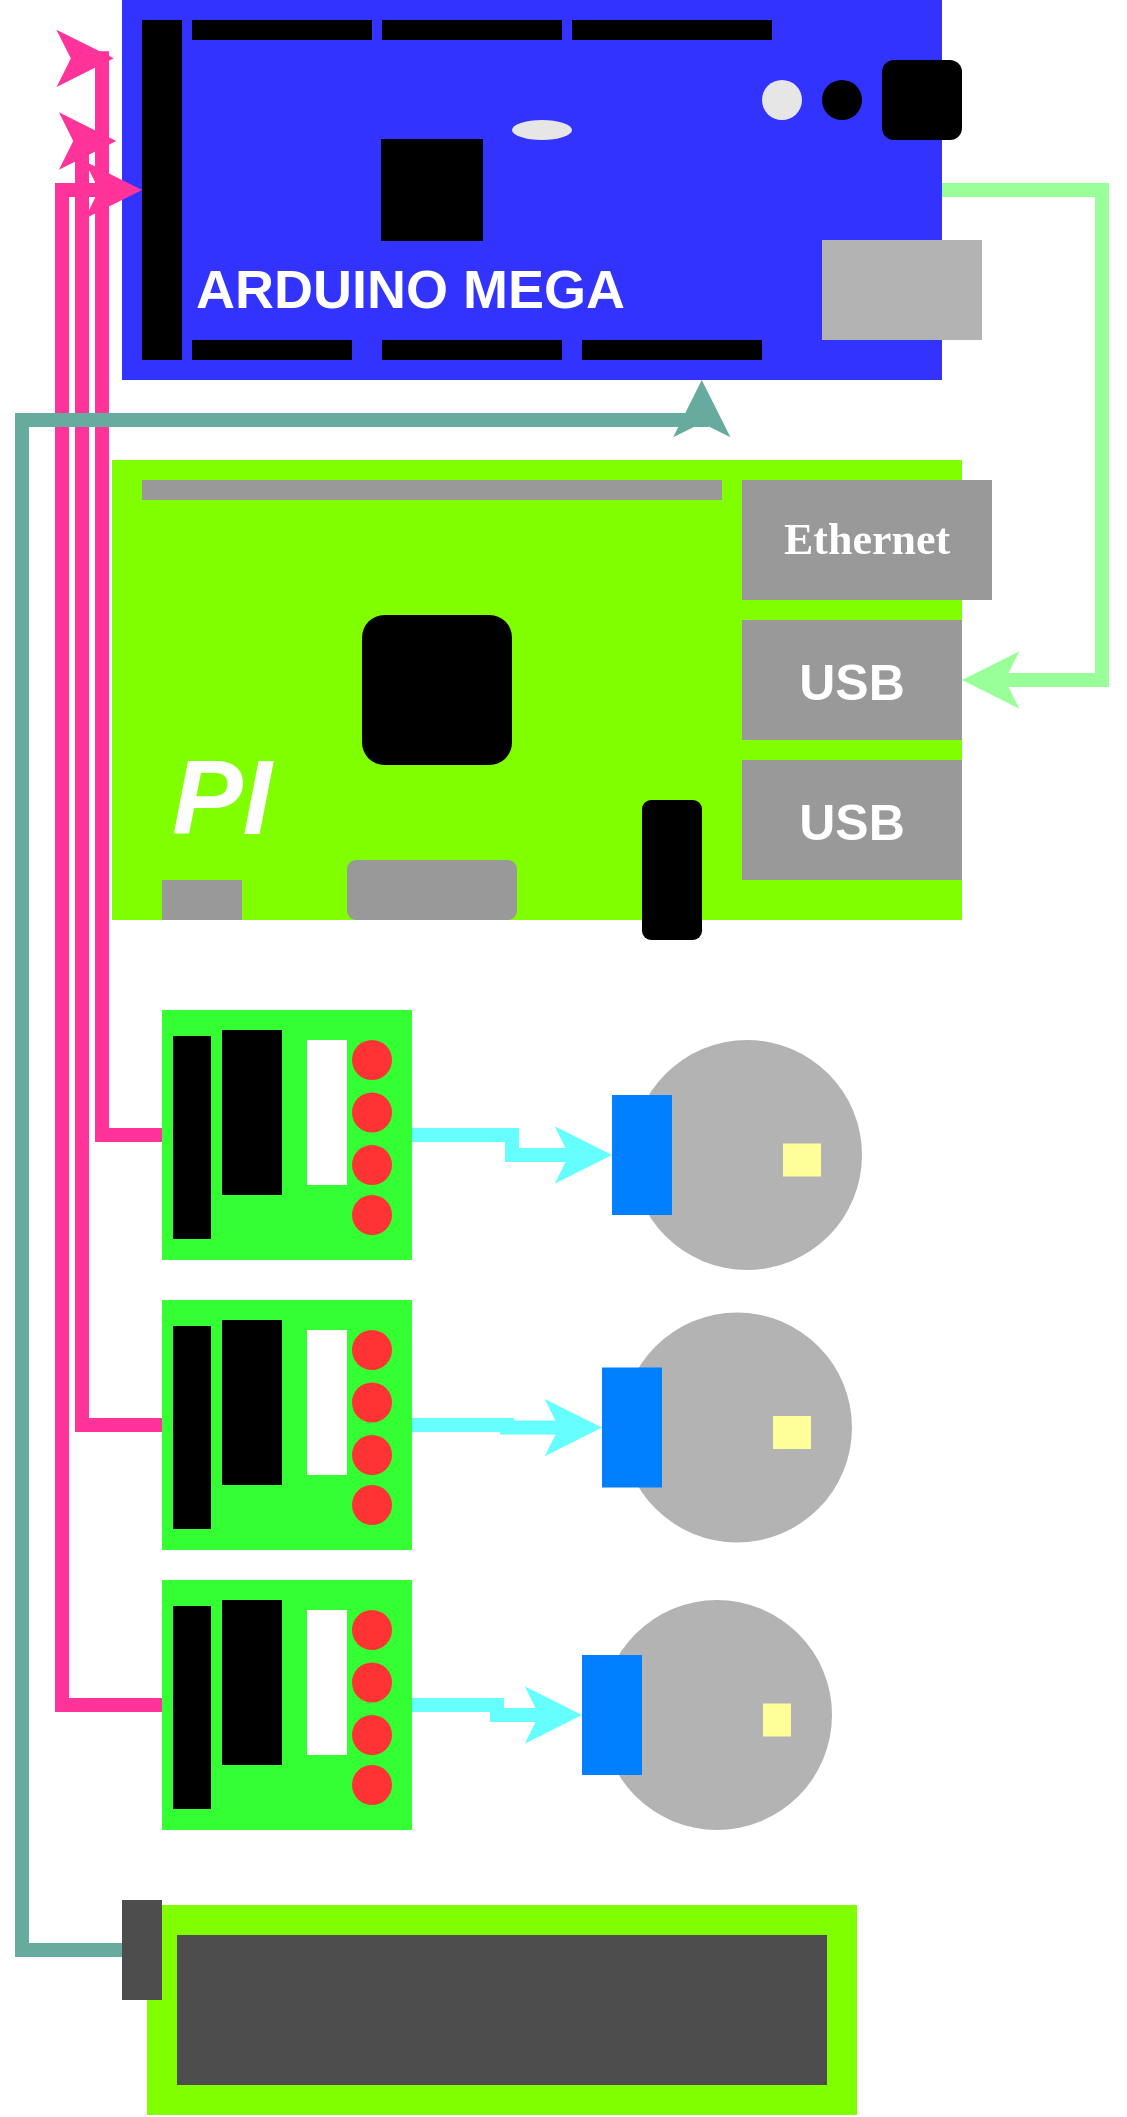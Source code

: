 <mxfile version="20.2.1" type="github">
  <diagram id="C5RBs43oDa-KdzZeNtuy" name="Page-1">
    <mxGraphModel dx="1929" dy="1171" grid="1" gridSize="10" guides="1" tooltips="1" connect="1" arrows="1" fold="1" page="1" pageScale="1" pageWidth="827" pageHeight="1169" math="0" shadow="0">
      <root>
        <mxCell id="WIyWlLk6GJQsqaUBKTNV-0" />
        <mxCell id="WIyWlLk6GJQsqaUBKTNV-1" parent="WIyWlLk6GJQsqaUBKTNV-0" />
        <mxCell id="-xT1aG8KRK20NXAXzAjb-79" style="edgeStyle=orthogonalEdgeStyle;rounded=0;orthogonalLoop=1;jettySize=auto;html=1;exitX=1;exitY=0.5;exitDx=0;exitDy=0;entryX=1;entryY=0.5;entryDx=0;entryDy=0;fontSize=53;fontColor=#FFFFFF;strokeColor=#99FF99;strokeWidth=7;" edge="1" parent="WIyWlLk6GJQsqaUBKTNV-1" source="-xT1aG8KRK20NXAXzAjb-0" target="-xT1aG8KRK20NXAXzAjb-23">
          <mxGeometry relative="1" as="geometry">
            <Array as="points">
              <mxPoint x="550" y="135" />
              <mxPoint x="550" y="380" />
            </Array>
          </mxGeometry>
        </mxCell>
        <mxCell id="-xT1aG8KRK20NXAXzAjb-0" value="" style="rounded=0;whiteSpace=wrap;html=1;fillColor=#3333FF;strokeColor=none;" vertex="1" parent="WIyWlLk6GJQsqaUBKTNV-1">
          <mxGeometry x="60" y="40" width="410" height="190" as="geometry" />
        </mxCell>
        <mxCell id="-xT1aG8KRK20NXAXzAjb-1" value="" style="whiteSpace=wrap;html=1;aspect=fixed;fillColor=#000000;shadow=0;glass=0;rounded=0;sketch=0;direction=south;" vertex="1" parent="WIyWlLk6GJQsqaUBKTNV-1">
          <mxGeometry x="190" y="110" width="50" height="50" as="geometry" />
        </mxCell>
        <mxCell id="-xT1aG8KRK20NXAXzAjb-2" value="" style="rounded=0;whiteSpace=wrap;html=1;strokeColor=none;fillColor=#B3B3B3;" vertex="1" parent="WIyWlLk6GJQsqaUBKTNV-1">
          <mxGeometry x="410" y="160" width="80" height="50" as="geometry" />
        </mxCell>
        <mxCell id="-xT1aG8KRK20NXAXzAjb-3" value="" style="rounded=1;whiteSpace=wrap;html=1;strokeColor=none;fillColor=#000000;" vertex="1" parent="WIyWlLk6GJQsqaUBKTNV-1">
          <mxGeometry x="440" y="70" width="40" height="40" as="geometry" />
        </mxCell>
        <mxCell id="-xT1aG8KRK20NXAXzAjb-4" value="" style="rounded=0;whiteSpace=wrap;html=1;strokeColor=none;fillColor=#000000;" vertex="1" parent="WIyWlLk6GJQsqaUBKTNV-1">
          <mxGeometry x="70" y="50" width="20" height="170" as="geometry" />
        </mxCell>
        <mxCell id="-xT1aG8KRK20NXAXzAjb-5" value="" style="rounded=0;whiteSpace=wrap;html=1;strokeColor=none;fillColor=#000000;" vertex="1" parent="WIyWlLk6GJQsqaUBKTNV-1">
          <mxGeometry x="95" y="50" width="90" height="10" as="geometry" />
        </mxCell>
        <mxCell id="-xT1aG8KRK20NXAXzAjb-6" value="" style="rounded=0;whiteSpace=wrap;html=1;fillColor=#000000;strokeColor=none;" vertex="1" parent="WIyWlLk6GJQsqaUBKTNV-1">
          <mxGeometry x="190" y="50" width="90" height="10" as="geometry" />
        </mxCell>
        <mxCell id="-xT1aG8KRK20NXAXzAjb-7" value="" style="rounded=0;whiteSpace=wrap;html=1;fillColor=#000000;strokeColor=none;" vertex="1" parent="WIyWlLk6GJQsqaUBKTNV-1">
          <mxGeometry x="285" y="50" width="100" height="10" as="geometry" />
        </mxCell>
        <mxCell id="-xT1aG8KRK20NXAXzAjb-9" value="" style="rounded=0;whiteSpace=wrap;html=1;fillColor=#000000;strokeColor=none;" vertex="1" parent="WIyWlLk6GJQsqaUBKTNV-1">
          <mxGeometry x="95" y="210" width="80" height="10" as="geometry" />
        </mxCell>
        <mxCell id="-xT1aG8KRK20NXAXzAjb-10" value="" style="rounded=0;whiteSpace=wrap;html=1;fillColor=#000000;strokeColor=none;" vertex="1" parent="WIyWlLk6GJQsqaUBKTNV-1">
          <mxGeometry x="190" y="210" width="90" height="10" as="geometry" />
        </mxCell>
        <mxCell id="-xT1aG8KRK20NXAXzAjb-11" value="" style="rounded=0;whiteSpace=wrap;html=1;strokeColor=none;fillColor=#000000;" vertex="1" parent="WIyWlLk6GJQsqaUBKTNV-1">
          <mxGeometry x="290" y="210" width="90" height="10" as="geometry" />
        </mxCell>
        <mxCell id="-xT1aG8KRK20NXAXzAjb-12" value="" style="ellipse;whiteSpace=wrap;html=1;strokeColor=none;fillColor=#E6E6E6;" vertex="1" parent="WIyWlLk6GJQsqaUBKTNV-1">
          <mxGeometry x="255" y="100" width="30" height="10" as="geometry" />
        </mxCell>
        <mxCell id="-xT1aG8KRK20NXAXzAjb-13" value="" style="ellipse;whiteSpace=wrap;html=1;aspect=fixed;fillColor=#E6E6E6;strokeColor=none;" vertex="1" parent="WIyWlLk6GJQsqaUBKTNV-1">
          <mxGeometry x="380" y="80" width="20" height="20" as="geometry" />
        </mxCell>
        <mxCell id="-xT1aG8KRK20NXAXzAjb-14" value="" style="ellipse;whiteSpace=wrap;html=1;aspect=fixed;strokeColor=none;fillColor=#000000;" vertex="1" parent="WIyWlLk6GJQsqaUBKTNV-1">
          <mxGeometry x="410" y="80" width="20" height="20" as="geometry" />
        </mxCell>
        <mxCell id="-xT1aG8KRK20NXAXzAjb-20" value="ARDUINO MEGA" style="text;html=1;strokeColor=none;fillColor=none;align=left;verticalAlign=middle;whiteSpace=wrap;rounded=0;shadow=0;glass=0;sketch=0;fontColor=#FFFFFF;fontSize=27;fontStyle=1" vertex="1" parent="WIyWlLk6GJQsqaUBKTNV-1">
          <mxGeometry x="95" y="170" width="220" height="30" as="geometry" />
        </mxCell>
        <mxCell id="-xT1aG8KRK20NXAXzAjb-21" value="" style="rounded=0;whiteSpace=wrap;html=1;shadow=0;glass=0;sketch=0;fontSize=27;fontColor=#FFFFFF;strokeColor=none;fillColor=#80FF00;" vertex="1" parent="WIyWlLk6GJQsqaUBKTNV-1">
          <mxGeometry x="55" y="270" width="425" height="230" as="geometry" />
        </mxCell>
        <mxCell id="-xT1aG8KRK20NXAXzAjb-22" value="&lt;span style=&quot;font-family: Verdana; font-size: 22px;&quot;&gt;Ethernet&lt;/span&gt;" style="rounded=0;whiteSpace=wrap;html=1;shadow=0;glass=0;sketch=0;fontSize=22;fontColor=#FFFFFF;strokeColor=none;fillColor=#999999;fontStyle=1" vertex="1" parent="WIyWlLk6GJQsqaUBKTNV-1">
          <mxGeometry x="370" y="280" width="125" height="60" as="geometry" />
        </mxCell>
        <mxCell id="-xT1aG8KRK20NXAXzAjb-23" value="USB" style="rounded=0;whiteSpace=wrap;html=1;shadow=0;glass=0;sketch=0;fontSize=25;fontColor=#FFFFFF;strokeColor=none;fillColor=#999999;fontStyle=1" vertex="1" parent="WIyWlLk6GJQsqaUBKTNV-1">
          <mxGeometry x="370" y="350" width="110" height="60" as="geometry" />
        </mxCell>
        <mxCell id="-xT1aG8KRK20NXAXzAjb-24" value="USB" style="rounded=0;whiteSpace=wrap;html=1;shadow=0;glass=0;sketch=0;fontSize=25;fontColor=#FFFFFF;strokeColor=none;fillColor=#999999;fontStyle=1" vertex="1" parent="WIyWlLk6GJQsqaUBKTNV-1">
          <mxGeometry x="370" y="420" width="110" height="60" as="geometry" />
        </mxCell>
        <mxCell id="-xT1aG8KRK20NXAXzAjb-25" value="" style="whiteSpace=wrap;html=1;aspect=fixed;rounded=1;shadow=0;glass=0;sketch=0;fontSize=22;fontColor=#FFFFFF;strokeColor=none;fillColor=#000000;" vertex="1" parent="WIyWlLk6GJQsqaUBKTNV-1">
          <mxGeometry x="180" y="347.5" width="75" height="75" as="geometry" />
        </mxCell>
        <mxCell id="-xT1aG8KRK20NXAXzAjb-26" value="" style="rounded=0;whiteSpace=wrap;html=1;shadow=0;glass=0;sketch=0;fontSize=22;fontColor=#FFFFFF;strokeColor=none;fillColor=#999999;" vertex="1" parent="WIyWlLk6GJQsqaUBKTNV-1">
          <mxGeometry x="70" y="280" width="290" height="10" as="geometry" />
        </mxCell>
        <mxCell id="-xT1aG8KRK20NXAXzAjb-27" value="" style="rounded=0;whiteSpace=wrap;html=1;shadow=0;glass=0;sketch=0;fontSize=22;fontColor=#FFFFFF;strokeColor=none;fillColor=#999999;" vertex="1" parent="WIyWlLk6GJQsqaUBKTNV-1">
          <mxGeometry x="80" y="480" width="40" height="20" as="geometry" />
        </mxCell>
        <mxCell id="-xT1aG8KRK20NXAXzAjb-28" value="" style="rounded=1;whiteSpace=wrap;html=1;shadow=0;glass=0;sketch=0;fontSize=22;fontColor=#FFFFFF;strokeColor=none;fillColor=#999999;" vertex="1" parent="WIyWlLk6GJQsqaUBKTNV-1">
          <mxGeometry x="172.5" y="470" width="85" height="30" as="geometry" />
        </mxCell>
        <mxCell id="-xT1aG8KRK20NXAXzAjb-31" value="" style="rounded=1;whiteSpace=wrap;html=1;shadow=0;glass=0;sketch=0;fontSize=22;fontColor=#FFFFFF;strokeColor=none;fillColor=#000000;" vertex="1" parent="WIyWlLk6GJQsqaUBKTNV-1">
          <mxGeometry x="320" y="440" width="30" height="70" as="geometry" />
        </mxCell>
        <mxCell id="-xT1aG8KRK20NXAXzAjb-32" value="PI" style="text;html=1;strokeColor=none;fillColor=none;align=center;verticalAlign=middle;whiteSpace=wrap;rounded=0;shadow=0;glass=0;sketch=0;fontSize=53;fontColor=#FFFFFF;strokeWidth=9;fontStyle=3" vertex="1" parent="WIyWlLk6GJQsqaUBKTNV-1">
          <mxGeometry x="80" y="422.5" width="60" height="30" as="geometry" />
        </mxCell>
        <mxCell id="-xT1aG8KRK20NXAXzAjb-75" style="edgeStyle=orthogonalEdgeStyle;rounded=0;orthogonalLoop=1;jettySize=auto;html=1;exitX=1;exitY=0.5;exitDx=0;exitDy=0;entryX=0;entryY=0.5;entryDx=0;entryDy=0;fontSize=53;fontColor=#FFFFFF;strokeWidth=7;strokeColor=#66FFFF;" edge="1" parent="WIyWlLk6GJQsqaUBKTNV-1" source="-xT1aG8KRK20NXAXzAjb-33" target="-xT1aG8KRK20NXAXzAjb-64">
          <mxGeometry relative="1" as="geometry" />
        </mxCell>
        <mxCell id="-xT1aG8KRK20NXAXzAjb-80" style="edgeStyle=orthogonalEdgeStyle;orthogonalLoop=1;jettySize=auto;html=1;exitX=0;exitY=0.5;exitDx=0;exitDy=0;entryX=-0.01;entryY=0.153;entryDx=0;entryDy=0;entryPerimeter=0;fontSize=53;fontColor=#FFFFFF;strokeColor=#FF3399;strokeWidth=7;rounded=0;" edge="1" parent="WIyWlLk6GJQsqaUBKTNV-1" source="-xT1aG8KRK20NXAXzAjb-33" target="-xT1aG8KRK20NXAXzAjb-0">
          <mxGeometry relative="1" as="geometry">
            <Array as="points">
              <mxPoint x="50" y="607" />
              <mxPoint x="50" y="69" />
            </Array>
          </mxGeometry>
        </mxCell>
        <mxCell id="-xT1aG8KRK20NXAXzAjb-33" value="" style="whiteSpace=wrap;html=1;aspect=fixed;rounded=0;shadow=0;glass=0;sketch=0;fontSize=53;fontColor=#FFFFFF;strokeColor=none;strokeWidth=9;fillColor=#33FF33;" vertex="1" parent="WIyWlLk6GJQsqaUBKTNV-1">
          <mxGeometry x="80" y="545" width="125" height="125" as="geometry" />
        </mxCell>
        <mxCell id="-xT1aG8KRK20NXAXzAjb-34" value="" style="rounded=0;whiteSpace=wrap;html=1;shadow=0;glass=0;sketch=0;fontSize=53;fontColor=#FFFFFF;strokeColor=none;strokeWidth=9;fillColor=#000000;" vertex="1" parent="WIyWlLk6GJQsqaUBKTNV-1">
          <mxGeometry x="110" y="555" width="30" height="82.5" as="geometry" />
        </mxCell>
        <mxCell id="-xT1aG8KRK20NXAXzAjb-35" value="" style="rounded=0;whiteSpace=wrap;html=1;shadow=0;glass=0;sketch=0;fontSize=53;fontColor=#FFFFFF;strokeColor=#000000;strokeWidth=9;fillColor=#000000;" vertex="1" parent="WIyWlLk6GJQsqaUBKTNV-1">
          <mxGeometry x="90" y="562.5" width="10" height="92.5" as="geometry" />
        </mxCell>
        <mxCell id="-xT1aG8KRK20NXAXzAjb-38" value="" style="rounded=0;whiteSpace=wrap;html=1;shadow=0;glass=0;sketch=0;fontSize=53;fontColor=#FFFFFF;strokeColor=none;strokeWidth=9;fillColor=#FFFFFF;" vertex="1" parent="WIyWlLk6GJQsqaUBKTNV-1">
          <mxGeometry x="152.5" y="560" width="20" height="72.5" as="geometry" />
        </mxCell>
        <mxCell id="-xT1aG8KRK20NXAXzAjb-40" value="" style="ellipse;whiteSpace=wrap;html=1;aspect=fixed;rounded=0;shadow=0;glass=0;sketch=0;fontSize=53;fontColor=#FFFFFF;strokeColor=none;strokeWidth=9;fillColor=#FF3333;" vertex="1" parent="WIyWlLk6GJQsqaUBKTNV-1">
          <mxGeometry x="175" y="560" width="20" height="20" as="geometry" />
        </mxCell>
        <mxCell id="-xT1aG8KRK20NXAXzAjb-41" value="" style="ellipse;whiteSpace=wrap;html=1;aspect=fixed;rounded=0;shadow=0;glass=0;sketch=0;fontSize=53;fontColor=#FFFFFF;strokeColor=none;strokeWidth=9;fillColor=#FF3333;" vertex="1" parent="WIyWlLk6GJQsqaUBKTNV-1">
          <mxGeometry x="175" y="586.25" width="20" height="20" as="geometry" />
        </mxCell>
        <mxCell id="-xT1aG8KRK20NXAXzAjb-42" value="" style="ellipse;whiteSpace=wrap;html=1;aspect=fixed;rounded=0;shadow=0;glass=0;sketch=0;fontSize=53;fontColor=#FFFFFF;strokeColor=none;strokeWidth=9;fillColor=#FF3333;" vertex="1" parent="WIyWlLk6GJQsqaUBKTNV-1">
          <mxGeometry x="175" y="612.5" width="20" height="20" as="geometry" />
        </mxCell>
        <mxCell id="-xT1aG8KRK20NXAXzAjb-44" value="" style="ellipse;whiteSpace=wrap;html=1;aspect=fixed;rounded=0;shadow=0;glass=0;sketch=0;fontSize=53;fontColor=#FFFFFF;strokeColor=none;strokeWidth=9;fillColor=#FF3333;" vertex="1" parent="WIyWlLk6GJQsqaUBKTNV-1">
          <mxGeometry x="175" y="637.5" width="20" height="20" as="geometry" />
        </mxCell>
        <mxCell id="-xT1aG8KRK20NXAXzAjb-77" style="edgeStyle=orthogonalEdgeStyle;rounded=0;orthogonalLoop=1;jettySize=auto;html=1;exitX=1;exitY=0.5;exitDx=0;exitDy=0;fontSize=53;fontColor=#FFFFFF;strokeColor=#66FFFF;strokeWidth=7;" edge="1" parent="WIyWlLk6GJQsqaUBKTNV-1" source="-xT1aG8KRK20NXAXzAjb-47" target="-xT1aG8KRK20NXAXzAjb-68">
          <mxGeometry relative="1" as="geometry" />
        </mxCell>
        <mxCell id="-xT1aG8KRK20NXAXzAjb-81" style="edgeStyle=orthogonalEdgeStyle;rounded=0;orthogonalLoop=1;jettySize=auto;html=1;exitX=0;exitY=0.5;exitDx=0;exitDy=0;entryX=-0.007;entryY=0.371;entryDx=0;entryDy=0;entryPerimeter=0;fontSize=53;fontColor=#FFFFFF;strokeColor=#FF3399;strokeWidth=7;elbow=vertical;" edge="1" parent="WIyWlLk6GJQsqaUBKTNV-1" source="-xT1aG8KRK20NXAXzAjb-47" target="-xT1aG8KRK20NXAXzAjb-0">
          <mxGeometry relative="1" as="geometry">
            <Array as="points">
              <mxPoint x="40" y="753" />
              <mxPoint x="40" y="111" />
            </Array>
          </mxGeometry>
        </mxCell>
        <mxCell id="-xT1aG8KRK20NXAXzAjb-47" value="" style="whiteSpace=wrap;html=1;aspect=fixed;rounded=0;shadow=0;glass=0;sketch=0;fontSize=53;fontColor=#FFFFFF;strokeColor=none;strokeWidth=9;fillColor=#33FF33;" vertex="1" parent="WIyWlLk6GJQsqaUBKTNV-1">
          <mxGeometry x="80" y="690" width="125" height="125" as="geometry" />
        </mxCell>
        <mxCell id="-xT1aG8KRK20NXAXzAjb-48" value="" style="rounded=0;whiteSpace=wrap;html=1;shadow=0;glass=0;sketch=0;fontSize=53;fontColor=#FFFFFF;strokeColor=none;strokeWidth=9;fillColor=#000000;" vertex="1" parent="WIyWlLk6GJQsqaUBKTNV-1">
          <mxGeometry x="110" y="700" width="30" height="82.5" as="geometry" />
        </mxCell>
        <mxCell id="-xT1aG8KRK20NXAXzAjb-49" value="" style="rounded=0;whiteSpace=wrap;html=1;shadow=0;glass=0;sketch=0;fontSize=53;fontColor=#FFFFFF;strokeColor=#000000;strokeWidth=9;fillColor=#000000;" vertex="1" parent="WIyWlLk6GJQsqaUBKTNV-1">
          <mxGeometry x="90" y="707.5" width="10" height="92.5" as="geometry" />
        </mxCell>
        <mxCell id="-xT1aG8KRK20NXAXzAjb-50" value="" style="rounded=0;whiteSpace=wrap;html=1;shadow=0;glass=0;sketch=0;fontSize=53;fontColor=#FFFFFF;strokeColor=none;strokeWidth=9;fillColor=#FFFFFF;" vertex="1" parent="WIyWlLk6GJQsqaUBKTNV-1">
          <mxGeometry x="152.5" y="705" width="20" height="72.5" as="geometry" />
        </mxCell>
        <mxCell id="-xT1aG8KRK20NXAXzAjb-51" value="" style="ellipse;whiteSpace=wrap;html=1;aspect=fixed;rounded=0;shadow=0;glass=0;sketch=0;fontSize=53;fontColor=#FFFFFF;strokeColor=none;strokeWidth=9;fillColor=#FF3333;" vertex="1" parent="WIyWlLk6GJQsqaUBKTNV-1">
          <mxGeometry x="175" y="705" width="20" height="20" as="geometry" />
        </mxCell>
        <mxCell id="-xT1aG8KRK20NXAXzAjb-52" value="" style="ellipse;whiteSpace=wrap;html=1;aspect=fixed;rounded=0;shadow=0;glass=0;sketch=0;fontSize=53;fontColor=#FFFFFF;strokeColor=none;strokeWidth=9;fillColor=#FF3333;" vertex="1" parent="WIyWlLk6GJQsqaUBKTNV-1">
          <mxGeometry x="175" y="731.25" width="20" height="20" as="geometry" />
        </mxCell>
        <mxCell id="-xT1aG8KRK20NXAXzAjb-53" value="" style="ellipse;whiteSpace=wrap;html=1;aspect=fixed;rounded=0;shadow=0;glass=0;sketch=0;fontSize=53;fontColor=#FFFFFF;strokeColor=none;strokeWidth=9;fillColor=#FF3333;" vertex="1" parent="WIyWlLk6GJQsqaUBKTNV-1">
          <mxGeometry x="175" y="757.5" width="20" height="20" as="geometry" />
        </mxCell>
        <mxCell id="-xT1aG8KRK20NXAXzAjb-54" value="" style="ellipse;whiteSpace=wrap;html=1;aspect=fixed;rounded=0;shadow=0;glass=0;sketch=0;fontSize=53;fontColor=#FFFFFF;strokeColor=none;strokeWidth=9;fillColor=#FF3333;" vertex="1" parent="WIyWlLk6GJQsqaUBKTNV-1">
          <mxGeometry x="175" y="782.5" width="20" height="20" as="geometry" />
        </mxCell>
        <mxCell id="-xT1aG8KRK20NXAXzAjb-78" style="edgeStyle=orthogonalEdgeStyle;rounded=0;orthogonalLoop=1;jettySize=auto;html=1;exitX=1;exitY=0.5;exitDx=0;exitDy=0;fontSize=53;fontColor=#FFFFFF;strokeColor=#66FFFF;strokeWidth=7;" edge="1" parent="WIyWlLk6GJQsqaUBKTNV-1" source="-xT1aG8KRK20NXAXzAjb-55" target="-xT1aG8KRK20NXAXzAjb-71">
          <mxGeometry relative="1" as="geometry" />
        </mxCell>
        <mxCell id="-xT1aG8KRK20NXAXzAjb-82" style="edgeStyle=orthogonalEdgeStyle;rounded=0;orthogonalLoop=1;jettySize=auto;html=1;exitX=0;exitY=0.5;exitDx=0;exitDy=0;entryX=0;entryY=0.5;entryDx=0;entryDy=0;fontSize=53;fontColor=#FFFFFF;strokeColor=#FF3399;strokeWidth=7;elbow=vertical;" edge="1" parent="WIyWlLk6GJQsqaUBKTNV-1" source="-xT1aG8KRK20NXAXzAjb-55" target="-xT1aG8KRK20NXAXzAjb-4">
          <mxGeometry relative="1" as="geometry">
            <Array as="points">
              <mxPoint x="30" y="893" />
              <mxPoint x="30" y="135" />
            </Array>
          </mxGeometry>
        </mxCell>
        <mxCell id="-xT1aG8KRK20NXAXzAjb-55" value="" style="whiteSpace=wrap;html=1;aspect=fixed;rounded=0;shadow=0;glass=0;sketch=0;fontSize=53;fontColor=#FFFFFF;strokeColor=none;strokeWidth=9;fillColor=#33FF33;" vertex="1" parent="WIyWlLk6GJQsqaUBKTNV-1">
          <mxGeometry x="80" y="830" width="125" height="125" as="geometry" />
        </mxCell>
        <mxCell id="-xT1aG8KRK20NXAXzAjb-56" value="" style="rounded=0;whiteSpace=wrap;html=1;shadow=0;glass=0;sketch=0;fontSize=53;fontColor=#FFFFFF;strokeColor=none;strokeWidth=9;fillColor=#000000;" vertex="1" parent="WIyWlLk6GJQsqaUBKTNV-1">
          <mxGeometry x="110" y="840" width="30" height="82.5" as="geometry" />
        </mxCell>
        <mxCell id="-xT1aG8KRK20NXAXzAjb-57" value="" style="rounded=0;whiteSpace=wrap;html=1;shadow=0;glass=0;sketch=0;fontSize=53;fontColor=#FFFFFF;strokeColor=#000000;strokeWidth=9;fillColor=#000000;" vertex="1" parent="WIyWlLk6GJQsqaUBKTNV-1">
          <mxGeometry x="90" y="847.5" width="10" height="92.5" as="geometry" />
        </mxCell>
        <mxCell id="-xT1aG8KRK20NXAXzAjb-58" value="" style="rounded=0;whiteSpace=wrap;html=1;shadow=0;glass=0;sketch=0;fontSize=53;fontColor=#FFFFFF;strokeColor=none;strokeWidth=9;fillColor=#FFFFFF;" vertex="1" parent="WIyWlLk6GJQsqaUBKTNV-1">
          <mxGeometry x="152.5" y="845" width="20" height="72.5" as="geometry" />
        </mxCell>
        <mxCell id="-xT1aG8KRK20NXAXzAjb-59" value="" style="ellipse;whiteSpace=wrap;html=1;aspect=fixed;rounded=0;shadow=0;glass=0;sketch=0;fontSize=53;fontColor=#FFFFFF;strokeColor=none;strokeWidth=9;fillColor=#FF3333;" vertex="1" parent="WIyWlLk6GJQsqaUBKTNV-1">
          <mxGeometry x="175" y="845" width="20" height="20" as="geometry" />
        </mxCell>
        <mxCell id="-xT1aG8KRK20NXAXzAjb-60" value="" style="ellipse;whiteSpace=wrap;html=1;aspect=fixed;rounded=0;shadow=0;glass=0;sketch=0;fontSize=53;fontColor=#FFFFFF;strokeColor=none;strokeWidth=9;fillColor=#FF3333;" vertex="1" parent="WIyWlLk6GJQsqaUBKTNV-1">
          <mxGeometry x="175" y="871.25" width="20" height="20" as="geometry" />
        </mxCell>
        <mxCell id="-xT1aG8KRK20NXAXzAjb-61" value="" style="ellipse;whiteSpace=wrap;html=1;aspect=fixed;rounded=0;shadow=0;glass=0;sketch=0;fontSize=53;fontColor=#FFFFFF;strokeColor=none;strokeWidth=9;fillColor=#FF3333;" vertex="1" parent="WIyWlLk6GJQsqaUBKTNV-1">
          <mxGeometry x="175" y="897.5" width="20" height="20" as="geometry" />
        </mxCell>
        <mxCell id="-xT1aG8KRK20NXAXzAjb-62" value="" style="ellipse;whiteSpace=wrap;html=1;aspect=fixed;rounded=0;shadow=0;glass=0;sketch=0;fontSize=53;fontColor=#FFFFFF;strokeColor=none;strokeWidth=9;fillColor=#FF3333;" vertex="1" parent="WIyWlLk6GJQsqaUBKTNV-1">
          <mxGeometry x="175" y="922.5" width="20" height="20" as="geometry" />
        </mxCell>
        <mxCell id="-xT1aG8KRK20NXAXzAjb-63" value="" style="ellipse;whiteSpace=wrap;html=1;aspect=fixed;rounded=0;shadow=0;glass=0;sketch=0;fontSize=53;fontColor=#FFFFFF;strokeColor=none;strokeWidth=9;fillColor=#B3B3B3;" vertex="1" parent="WIyWlLk6GJQsqaUBKTNV-1">
          <mxGeometry x="315" y="560" width="115" height="115" as="geometry" />
        </mxCell>
        <mxCell id="-xT1aG8KRK20NXAXzAjb-64" value="" style="rounded=0;whiteSpace=wrap;html=1;shadow=0;glass=0;sketch=0;fontSize=53;fontColor=#FFFFFF;strokeColor=none;strokeWidth=9;fillColor=#007FFF;" vertex="1" parent="WIyWlLk6GJQsqaUBKTNV-1">
          <mxGeometry x="305" y="587.5" width="30" height="60" as="geometry" />
        </mxCell>
        <mxCell id="-xT1aG8KRK20NXAXzAjb-66" value="" style="rounded=0;whiteSpace=wrap;html=1;shadow=0;glass=0;sketch=0;fontSize=53;fontColor=#FFFFFF;strokeColor=#FFFF99;strokeWidth=9;fillColor=#FFFF99;" vertex="1" parent="WIyWlLk6GJQsqaUBKTNV-1">
          <mxGeometry x="395" y="616.25" width="10" height="7.5" as="geometry" />
        </mxCell>
        <mxCell id="-xT1aG8KRK20NXAXzAjb-67" value="" style="ellipse;whiteSpace=wrap;html=1;aspect=fixed;rounded=0;shadow=0;glass=0;sketch=0;fontSize=53;fontColor=#FFFFFF;strokeColor=none;strokeWidth=9;fillColor=#B3B3B3;" vertex="1" parent="WIyWlLk6GJQsqaUBKTNV-1">
          <mxGeometry x="310" y="696.25" width="115" height="115" as="geometry" />
        </mxCell>
        <mxCell id="-xT1aG8KRK20NXAXzAjb-68" value="" style="rounded=0;whiteSpace=wrap;html=1;shadow=0;glass=0;sketch=0;fontSize=53;fontColor=#FFFFFF;strokeColor=none;strokeWidth=9;fillColor=#007FFF;" vertex="1" parent="WIyWlLk6GJQsqaUBKTNV-1">
          <mxGeometry x="300" y="723.75" width="30" height="60" as="geometry" />
        </mxCell>
        <mxCell id="-xT1aG8KRK20NXAXzAjb-69" value="" style="rounded=0;whiteSpace=wrap;html=1;shadow=0;glass=0;sketch=0;fontSize=53;fontColor=#FFFFFF;strokeColor=#FFFF99;strokeWidth=9;fillColor=#FFFF99;" vertex="1" parent="WIyWlLk6GJQsqaUBKTNV-1">
          <mxGeometry x="390" y="752.5" width="10" height="7.5" as="geometry" />
        </mxCell>
        <mxCell id="-xT1aG8KRK20NXAXzAjb-70" value="" style="ellipse;whiteSpace=wrap;html=1;aspect=fixed;rounded=0;shadow=0;glass=0;sketch=0;fontSize=53;fontColor=#FFFFFF;strokeColor=none;strokeWidth=9;fillColor=#B3B3B3;" vertex="1" parent="WIyWlLk6GJQsqaUBKTNV-1">
          <mxGeometry x="300" y="840" width="115" height="115" as="geometry" />
        </mxCell>
        <mxCell id="-xT1aG8KRK20NXAXzAjb-71" value="" style="rounded=0;whiteSpace=wrap;html=1;shadow=0;glass=0;sketch=0;fontSize=53;fontColor=#FFFFFF;strokeColor=none;strokeWidth=9;fillColor=#007FFF;" vertex="1" parent="WIyWlLk6GJQsqaUBKTNV-1">
          <mxGeometry x="290" y="867.5" width="30" height="60" as="geometry" />
        </mxCell>
        <mxCell id="-xT1aG8KRK20NXAXzAjb-72" value="" style="rounded=0;whiteSpace=wrap;html=1;shadow=0;glass=0;sketch=0;fontSize=53;fontColor=#FFFFFF;strokeColor=#FFFF99;strokeWidth=9;fillColor=#FFFF99;" vertex="1" parent="WIyWlLk6GJQsqaUBKTNV-1">
          <mxGeometry x="385" y="896.25" width="5" height="7.5" as="geometry" />
        </mxCell>
        <mxCell id="-xT1aG8KRK20NXAXzAjb-73" value="" style="rounded=0;whiteSpace=wrap;html=1;shadow=0;glass=0;sketch=0;fontSize=53;fontColor=#FFFFFF;strokeColor=#80FF00;strokeWidth=15;fillColor=#4D4D4D;" vertex="1" parent="WIyWlLk6GJQsqaUBKTNV-1">
          <mxGeometry x="80" y="1000" width="340" height="90" as="geometry" />
        </mxCell>
        <mxCell id="-xT1aG8KRK20NXAXzAjb-85" style="edgeStyle=orthogonalEdgeStyle;rounded=0;orthogonalLoop=1;jettySize=auto;html=1;exitX=0;exitY=0.5;exitDx=0;exitDy=0;entryX=0.707;entryY=1;entryDx=0;entryDy=0;entryPerimeter=0;fontSize=53;fontColor=#FFFFFF;strokeColor=#67AB9F;strokeWidth=7;elbow=vertical;" edge="1" parent="WIyWlLk6GJQsqaUBKTNV-1" source="-xT1aG8KRK20NXAXzAjb-74" target="-xT1aG8KRK20NXAXzAjb-0">
          <mxGeometry relative="1" as="geometry">
            <Array as="points">
              <mxPoint x="10" y="1015" />
              <mxPoint x="10" y="250" />
              <mxPoint x="350" y="250" />
            </Array>
          </mxGeometry>
        </mxCell>
        <mxCell id="-xT1aG8KRK20NXAXzAjb-74" value="" style="rounded=0;whiteSpace=wrap;html=1;shadow=0;glass=0;sketch=0;fontSize=53;fontColor=#FFFFFF;strokeColor=none;strokeWidth=15;fillColor=#4D4D4D;" vertex="1" parent="WIyWlLk6GJQsqaUBKTNV-1">
          <mxGeometry x="60" y="990" width="20" height="50" as="geometry" />
        </mxCell>
      </root>
    </mxGraphModel>
  </diagram>
</mxfile>
